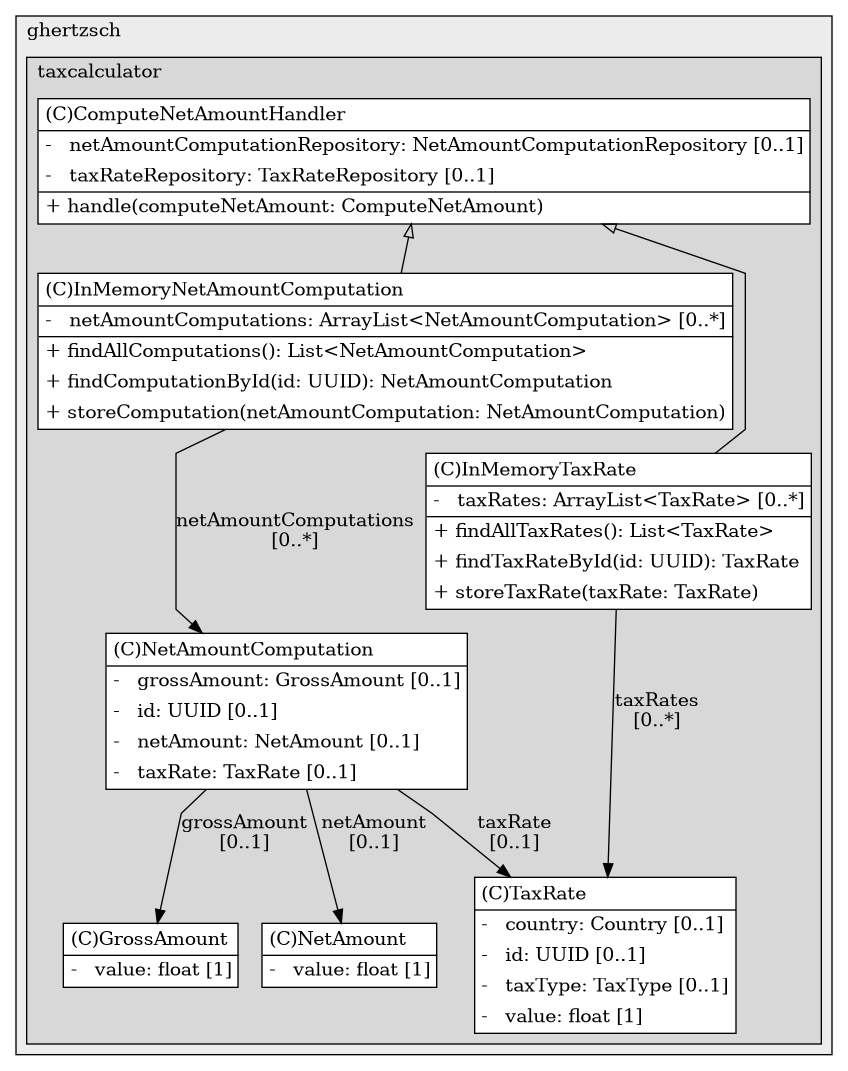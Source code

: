 @startuml

/' diagram meta data start
config=StructureConfiguration;
{
  "projectClassification": {
    "searchMode": "OpenProject", // OpenProject, AllProjects
    "includedProjects": "",
    "pathEndKeywords": "*.impl",
    "isClientPath": "",
    "isClientName": "",
    "isTestPath": "",
    "isTestName": "",
    "isMappingPath": "",
    "isMappingName": "",
    "isDataAccessPath": "",
    "isDataAccessName": "",
    "isDataStructurePath": "",
    "isDataStructureName": "",
    "isInterfaceStructuresPath": "",
    "isInterfaceStructuresName": "",
    "isEntryPointPath": "",
    "isEntryPointName": ""
  },
  "graphRestriction": {
    "classPackageExcludeFilter": "",
    "classPackageIncludeFilter": "",
    "classNameExcludeFilter": "",
    "classNameIncludeFilter": "",
    "methodNameExcludeFilter": "",
    "methodNameIncludeFilter": "",
    "removeByInheritance": "", // inheritance/annotation based filtering is done in a second step
    "removeByAnnotation": "",
    "removeByClassPackage": "", // cleanup the graph after inheritance/annotation based filtering is done
    "removeByClassName": "",
    "cutMappings": false,
    "cutEnum": true,
    "cutTests": true,
    "cutClient": true,
    "cutDataAccess": false,
    "cutInterfaceStructures": false,
    "cutDataStructures": false,
    "cutGetterAndSetter": true,
    "cutConstructors": true
  },
  "graphTraversal": {
    "forwardDepth": 6,
    "backwardDepth": 6,
    "classPackageExcludeFilter": "",
    "classPackageIncludeFilter": "",
    "classNameExcludeFilter": "",
    "classNameIncludeFilter": "",
    "methodNameExcludeFilter": "",
    "methodNameIncludeFilter": "",
    "hideMappings": false,
    "hideDataStructures": false,
    "hidePrivateMethods": true,
    "hideInterfaceCalls": true, // indirection: implementation -> interface (is hidden) -> implementation
    "onlyShowApplicationEntryPoints": false // root node is included
  },
  "details": {
    "aggregation": "GroupByClass", // ByClass, GroupByClass, None
    "showClassGenericTypes": true,
    "showMethods": true,
    "showMethodParameterNames": true,
    "showMethodParameterTypes": true,
    "showMethodReturnType": true,
    "showPackageLevels": 2,
    "showDetailedClassStructure": true
  },
  "rootClass": "com.ghertzsch.taxcalculator.application.commands.ComputeNetAmountHandler"
}
diagram meta data end '/



digraph g {
    rankdir="TB"
    splines=polyline


'nodes
subgraph cluster_2097376444 {
   	label=ghertzsch
	labeljust=l
	fillcolor="#ececec"
	style=filled

   subgraph cluster_1859676221 {
   	label=taxcalculator
	labeljust=l
	fillcolor="#d8d8d8"
	style=filled

   ComputeNetAmountHandler103443966[
	label=<<TABLE BORDER="1" CELLBORDER="0" CELLPADDING="4" CELLSPACING="0">
<TR><TD ALIGN="LEFT" >(C)ComputeNetAmountHandler</TD></TR>
<HR/>
<TR><TD ALIGN="LEFT" >-   netAmountComputationRepository: NetAmountComputationRepository [0..1]</TD></TR>
<TR><TD ALIGN="LEFT" >-   taxRateRepository: TaxRateRepository [0..1]</TD></TR>
<HR/>
<TR><TD ALIGN="LEFT" >+ handle(computeNetAmount: ComputeNetAmount)</TD></TR>
</TABLE>>
	style=filled
	margin=0
	shape=plaintext
	fillcolor="#FFFFFF"
];

GrossAmount637773781[
	label=<<TABLE BORDER="1" CELLBORDER="0" CELLPADDING="4" CELLSPACING="0">
<TR><TD ALIGN="LEFT" >(C)GrossAmount</TD></TR>
<HR/>
<TR><TD ALIGN="LEFT" >-   value: float [1]</TD></TR>
</TABLE>>
	style=filled
	margin=0
	shape=plaintext
	fillcolor="#FFFFFF"
];

InMemoryNetAmountComputation2059179406[
	label=<<TABLE BORDER="1" CELLBORDER="0" CELLPADDING="4" CELLSPACING="0">
<TR><TD ALIGN="LEFT" >(C)InMemoryNetAmountComputation</TD></TR>
<HR/>
<TR><TD ALIGN="LEFT" >-   netAmountComputations: ArrayList&lt;NetAmountComputation&gt; [0..*]</TD></TR>
<HR/>
<TR><TD ALIGN="LEFT" >+ findAllComputations(): List&lt;NetAmountComputation&gt;</TD></TR>
<TR><TD ALIGN="LEFT" >+ findComputationById(id: UUID): NetAmountComputation</TD></TR>
<TR><TD ALIGN="LEFT" >+ storeComputation(netAmountComputation: NetAmountComputation)</TD></TR>
</TABLE>>
	style=filled
	margin=0
	shape=plaintext
	fillcolor="#FFFFFF"
];

InMemoryTaxRate2059179406[
	label=<<TABLE BORDER="1" CELLBORDER="0" CELLPADDING="4" CELLSPACING="0">
<TR><TD ALIGN="LEFT" >(C)InMemoryTaxRate</TD></TR>
<HR/>
<TR><TD ALIGN="LEFT" >-   taxRates: ArrayList&lt;TaxRate&gt; [0..*]</TD></TR>
<HR/>
<TR><TD ALIGN="LEFT" >+ findAllTaxRates(): List&lt;TaxRate&gt;</TD></TR>
<TR><TD ALIGN="LEFT" >+ findTaxRateById(id: UUID): TaxRate</TD></TR>
<TR><TD ALIGN="LEFT" >+ storeTaxRate(taxRate: TaxRate)</TD></TR>
</TABLE>>
	style=filled
	margin=0
	shape=plaintext
	fillcolor="#FFFFFF"
];

NetAmount637773781[
	label=<<TABLE BORDER="1" CELLBORDER="0" CELLPADDING="4" CELLSPACING="0">
<TR><TD ALIGN="LEFT" >(C)NetAmount</TD></TR>
<HR/>
<TR><TD ALIGN="LEFT" >-   value: float [1]</TD></TR>
</TABLE>>
	style=filled
	margin=0
	shape=plaintext
	fillcolor="#FFFFFF"
];

NetAmountComputation1530100205[
	label=<<TABLE BORDER="1" CELLBORDER="0" CELLPADDING="4" CELLSPACING="0">
<TR><TD ALIGN="LEFT" >(C)NetAmountComputation</TD></TR>
<HR/>
<TR><TD ALIGN="LEFT" >-   grossAmount: GrossAmount [0..1]</TD></TR>
<TR><TD ALIGN="LEFT" >-   id: UUID [0..1]</TD></TR>
<TR><TD ALIGN="LEFT" >-   netAmount: NetAmount [0..1]</TD></TR>
<TR><TD ALIGN="LEFT" >-   taxRate: TaxRate [0..1]</TD></TR>
</TABLE>>
	style=filled
	margin=0
	shape=plaintext
	fillcolor="#FFFFFF"
];

TaxRate1530100205[
	label=<<TABLE BORDER="1" CELLBORDER="0" CELLPADDING="4" CELLSPACING="0">
<TR><TD ALIGN="LEFT" >(C)TaxRate</TD></TR>
<HR/>
<TR><TD ALIGN="LEFT" >-   country: Country [0..1]</TD></TR>
<TR><TD ALIGN="LEFT" >-   id: UUID [0..1]</TD></TR>
<TR><TD ALIGN="LEFT" >-   taxType: TaxType [0..1]</TD></TR>
<TR><TD ALIGN="LEFT" >-   value: float [1]</TD></TR>
</TABLE>>
	style=filled
	margin=0
	shape=plaintext
	fillcolor="#FFFFFF"
];
}
}

'edges
ComputeNetAmountHandler103443966 -> InMemoryNetAmountComputation2059179406[arrowhead=none, arrowtail=empty, dir=both];
ComputeNetAmountHandler103443966 -> InMemoryTaxRate2059179406[arrowhead=none, arrowtail=empty, dir=both];
InMemoryNetAmountComputation2059179406 -> NetAmountComputation1530100205[label="netAmountComputations
[0..*]"];
InMemoryTaxRate2059179406 -> TaxRate1530100205[label="taxRates
[0..*]"];
NetAmountComputation1530100205 -> GrossAmount637773781[label="grossAmount
[0..1]"];
NetAmountComputation1530100205 -> NetAmount637773781[label="netAmount
[0..1]"];
NetAmountComputation1530100205 -> TaxRate1530100205[label="taxRate
[0..1]"];

}
@enduml
